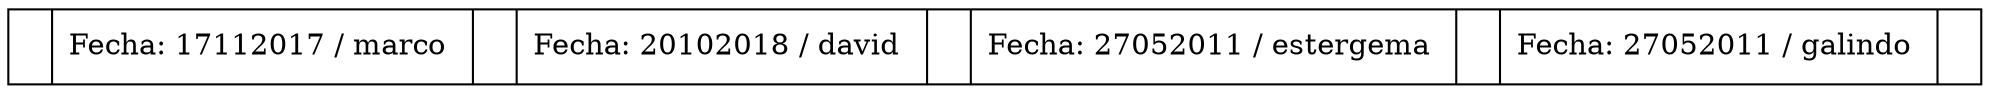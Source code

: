 digraph G{
node [shape = record];
rankdir = TD;
activo_marco [label= "<r0> | <cl1>Fecha: 17112017 / marco &#92; | <r1> | <cl2>Fecha: 20102018 / david &#92; | <r2> | <cl3>Fecha: 27052011 / estergema &#92; | <r3> | <cl4>Fecha: 27052011 / galindo &#92; | <r4> "];
}
